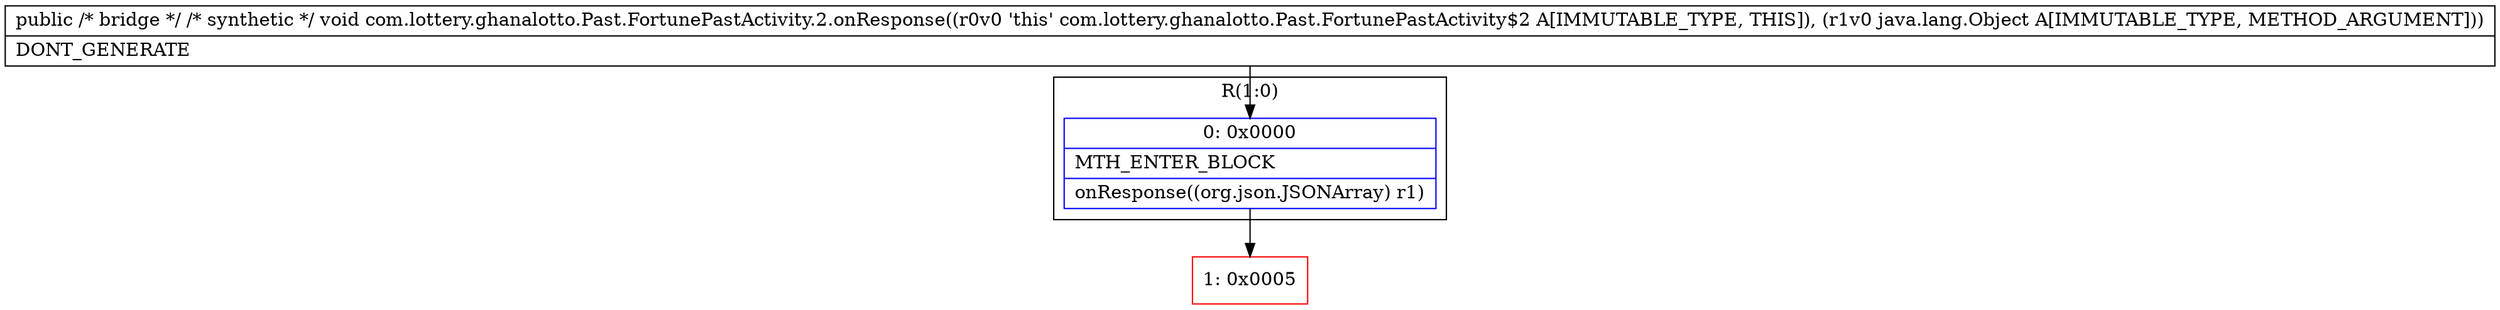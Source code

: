 digraph "CFG forcom.lottery.ghanalotto.Past.FortunePastActivity.2.onResponse(Ljava\/lang\/Object;)V" {
subgraph cluster_Region_772440877 {
label = "R(1:0)";
node [shape=record,color=blue];
Node_0 [shape=record,label="{0\:\ 0x0000|MTH_ENTER_BLOCK\l|onResponse((org.json.JSONArray) r1)\l}"];
}
Node_1 [shape=record,color=red,label="{1\:\ 0x0005}"];
MethodNode[shape=record,label="{public \/* bridge *\/ \/* synthetic *\/ void com.lottery.ghanalotto.Past.FortunePastActivity.2.onResponse((r0v0 'this' com.lottery.ghanalotto.Past.FortunePastActivity$2 A[IMMUTABLE_TYPE, THIS]), (r1v0 java.lang.Object A[IMMUTABLE_TYPE, METHOD_ARGUMENT]))  | DONT_GENERATE\l}"];
MethodNode -> Node_0;
Node_0 -> Node_1;
}

